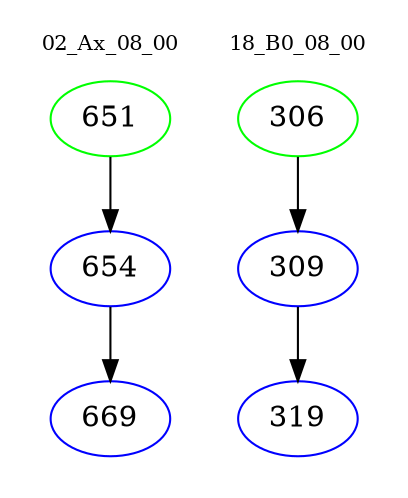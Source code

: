 digraph{
subgraph cluster_0 {
color = white
label = "02_Ax_08_00";
fontsize=10;
T0_651 [label="651", color="green"]
T0_651 -> T0_654 [color="black"]
T0_654 [label="654", color="blue"]
T0_654 -> T0_669 [color="black"]
T0_669 [label="669", color="blue"]
}
subgraph cluster_1 {
color = white
label = "18_B0_08_00";
fontsize=10;
T1_306 [label="306", color="green"]
T1_306 -> T1_309 [color="black"]
T1_309 [label="309", color="blue"]
T1_309 -> T1_319 [color="black"]
T1_319 [label="319", color="blue"]
}
}
